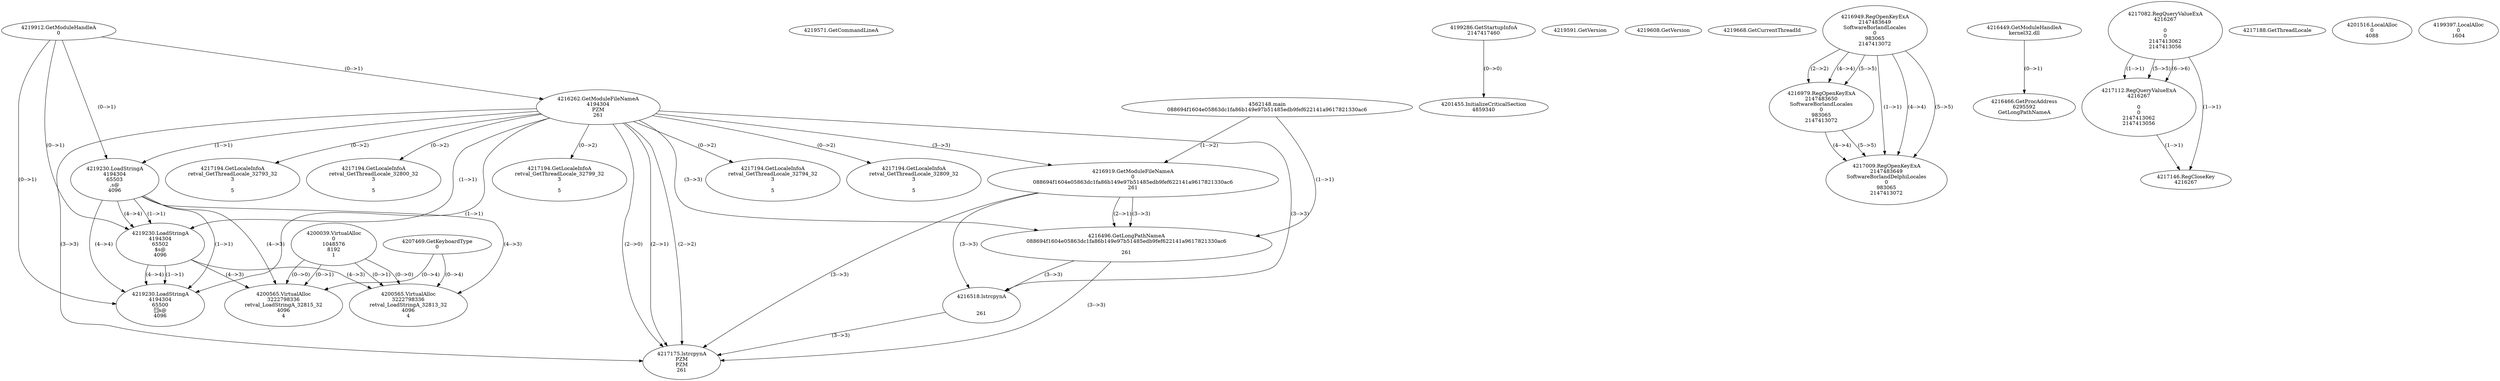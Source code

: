 // Global SCDG with merge call
digraph {
	0 [label="4562148.main
088694f1604e05863dc1fa86b149e97b51485edb9fef622141a9617821330ac6"]
	1 [label="4219912.GetModuleHandleA
0"]
	2 [label="4207469.GetKeyboardType
0"]
	3 [label="4219571.GetCommandLineA
"]
	4 [label="4199286.GetStartupInfoA
2147417460"]
	5 [label="4219591.GetVersion
"]
	6 [label="4219608.GetVersion
"]
	7 [label="4219668.GetCurrentThreadId
"]
	8 [label="4216262.GetModuleFileNameA
4194304
PZM
261"]
	1 -> 8 [label="(0-->1)"]
	9 [label="4216919.GetModuleFileNameA
0
088694f1604e05863dc1fa86b149e97b51485edb9fef622141a9617821330ac6
261"]
	0 -> 9 [label="(1-->2)"]
	8 -> 9 [label="(3-->3)"]
	10 [label="4216949.RegOpenKeyExA
2147483649
Software\Borland\Locales
0
983065
2147413072"]
	11 [label="4216979.RegOpenKeyExA
2147483650
Software\Borland\Locales
0
983065
2147413072"]
	10 -> 11 [label="(2-->2)"]
	10 -> 11 [label="(4-->4)"]
	10 -> 11 [label="(5-->5)"]
	12 [label="4217009.RegOpenKeyExA
2147483649
Software\Borland\Delphi\Locales
0
983065
2147413072"]
	10 -> 12 [label="(1-->1)"]
	10 -> 12 [label="(4-->4)"]
	11 -> 12 [label="(4-->4)"]
	10 -> 12 [label="(5-->5)"]
	11 -> 12 [label="(5-->5)"]
	13 [label="4216449.GetModuleHandleA
kernel32.dll"]
	14 [label="4216466.GetProcAddress
6295592
GetLongPathNameA"]
	13 -> 14 [label="(0-->1)"]
	15 [label="4216496.GetLongPathNameA
088694f1604e05863dc1fa86b149e97b51485edb9fef622141a9617821330ac6

261"]
	0 -> 15 [label="(1-->1)"]
	9 -> 15 [label="(2-->1)"]
	8 -> 15 [label="(3-->3)"]
	9 -> 15 [label="(3-->3)"]
	16 [label="4216518.lstrcpynA


261"]
	8 -> 16 [label="(3-->3)"]
	9 -> 16 [label="(3-->3)"]
	15 -> 16 [label="(3-->3)"]
	17 [label="4217082.RegQueryValueExA
4216267

0
0
2147413062
2147413056"]
	18 [label="4217112.RegQueryValueExA
4216267

0
0
2147413062
2147413056"]
	17 -> 18 [label="(1-->1)"]
	17 -> 18 [label="(5-->5)"]
	17 -> 18 [label="(6-->6)"]
	19 [label="4217146.RegCloseKey
4216267"]
	17 -> 19 [label="(1-->1)"]
	18 -> 19 [label="(1-->1)"]
	20 [label="4217175.lstrcpynA
PZM
PZM
261"]
	8 -> 20 [label="(2-->1)"]
	8 -> 20 [label="(2-->2)"]
	8 -> 20 [label="(3-->3)"]
	9 -> 20 [label="(3-->3)"]
	15 -> 20 [label="(3-->3)"]
	16 -> 20 [label="(3-->3)"]
	8 -> 20 [label="(2-->0)"]
	21 [label="4217188.GetThreadLocale
"]
	22 [label="4217194.GetLocaleInfoA
retval_GetThreadLocale_32799_32
3

5"]
	8 -> 22 [label="(0-->2)"]
	23 [label="4219230.LoadStringA
4194304
65503
,s@
4096"]
	1 -> 23 [label="(0-->1)"]
	8 -> 23 [label="(1-->1)"]
	24 [label="4219230.LoadStringA
4194304
65502
$s@
4096"]
	1 -> 24 [label="(0-->1)"]
	8 -> 24 [label="(1-->1)"]
	23 -> 24 [label="(1-->1)"]
	23 -> 24 [label="(4-->4)"]
	25 [label="4201455.InitializeCriticalSection
4859340"]
	4 -> 25 [label="(0-->0)"]
	26 [label="4201516.LocalAlloc
0
4088"]
	27 [label="4217194.GetLocaleInfoA
retval_GetThreadLocale_32794_32
3

5"]
	8 -> 27 [label="(0-->2)"]
	28 [label="4200039.VirtualAlloc
0
1048576
8192
1"]
	29 [label="4199397.LocalAlloc
0
1604"]
	30 [label="4200565.VirtualAlloc
3222798336
retval_LoadStringA_32813_32
4096
4"]
	28 -> 30 [label="(0-->1)"]
	23 -> 30 [label="(4-->3)"]
	24 -> 30 [label="(4-->3)"]
	2 -> 30 [label="(0-->4)"]
	28 -> 30 [label="(0-->0)"]
	31 [label="4217194.GetLocaleInfoA
retval_GetThreadLocale_32809_32
3

5"]
	8 -> 31 [label="(0-->2)"]
	32 [label="4200565.VirtualAlloc
3222798336
retval_LoadStringA_32815_32
4096
4"]
	28 -> 32 [label="(0-->1)"]
	23 -> 32 [label="(4-->3)"]
	24 -> 32 [label="(4-->3)"]
	2 -> 32 [label="(0-->4)"]
	28 -> 32 [label="(0-->0)"]
	33 [label="4217194.GetLocaleInfoA
retval_GetThreadLocale_32793_32
3

5"]
	8 -> 33 [label="(0-->2)"]
	34 [label="4217194.GetLocaleInfoA
retval_GetThreadLocale_32800_32
3

5"]
	8 -> 34 [label="(0-->2)"]
	35 [label="4219230.LoadStringA
4194304
65500
s@
4096"]
	1 -> 35 [label="(0-->1)"]
	8 -> 35 [label="(1-->1)"]
	23 -> 35 [label="(1-->1)"]
	24 -> 35 [label="(1-->1)"]
	23 -> 35 [label="(4-->4)"]
	24 -> 35 [label="(4-->4)"]
}
